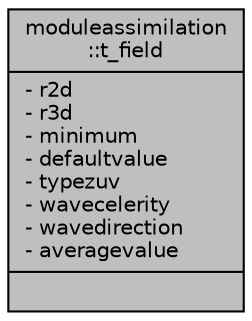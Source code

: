 digraph "moduleassimilation::t_field"
{
 // LATEX_PDF_SIZE
  edge [fontname="Helvetica",fontsize="10",labelfontname="Helvetica",labelfontsize="10"];
  node [fontname="Helvetica",fontsize="10",shape=record];
  Node1 [label="{moduleassimilation\l::t_field\n|- r2d\l- r3d\l- minimum\l- defaultvalue\l- typezuv\l- wavecelerity\l- wavedirection\l- averagevalue\l|}",height=0.2,width=0.4,color="black", fillcolor="grey75", style="filled", fontcolor="black",tooltip=" "];
}
